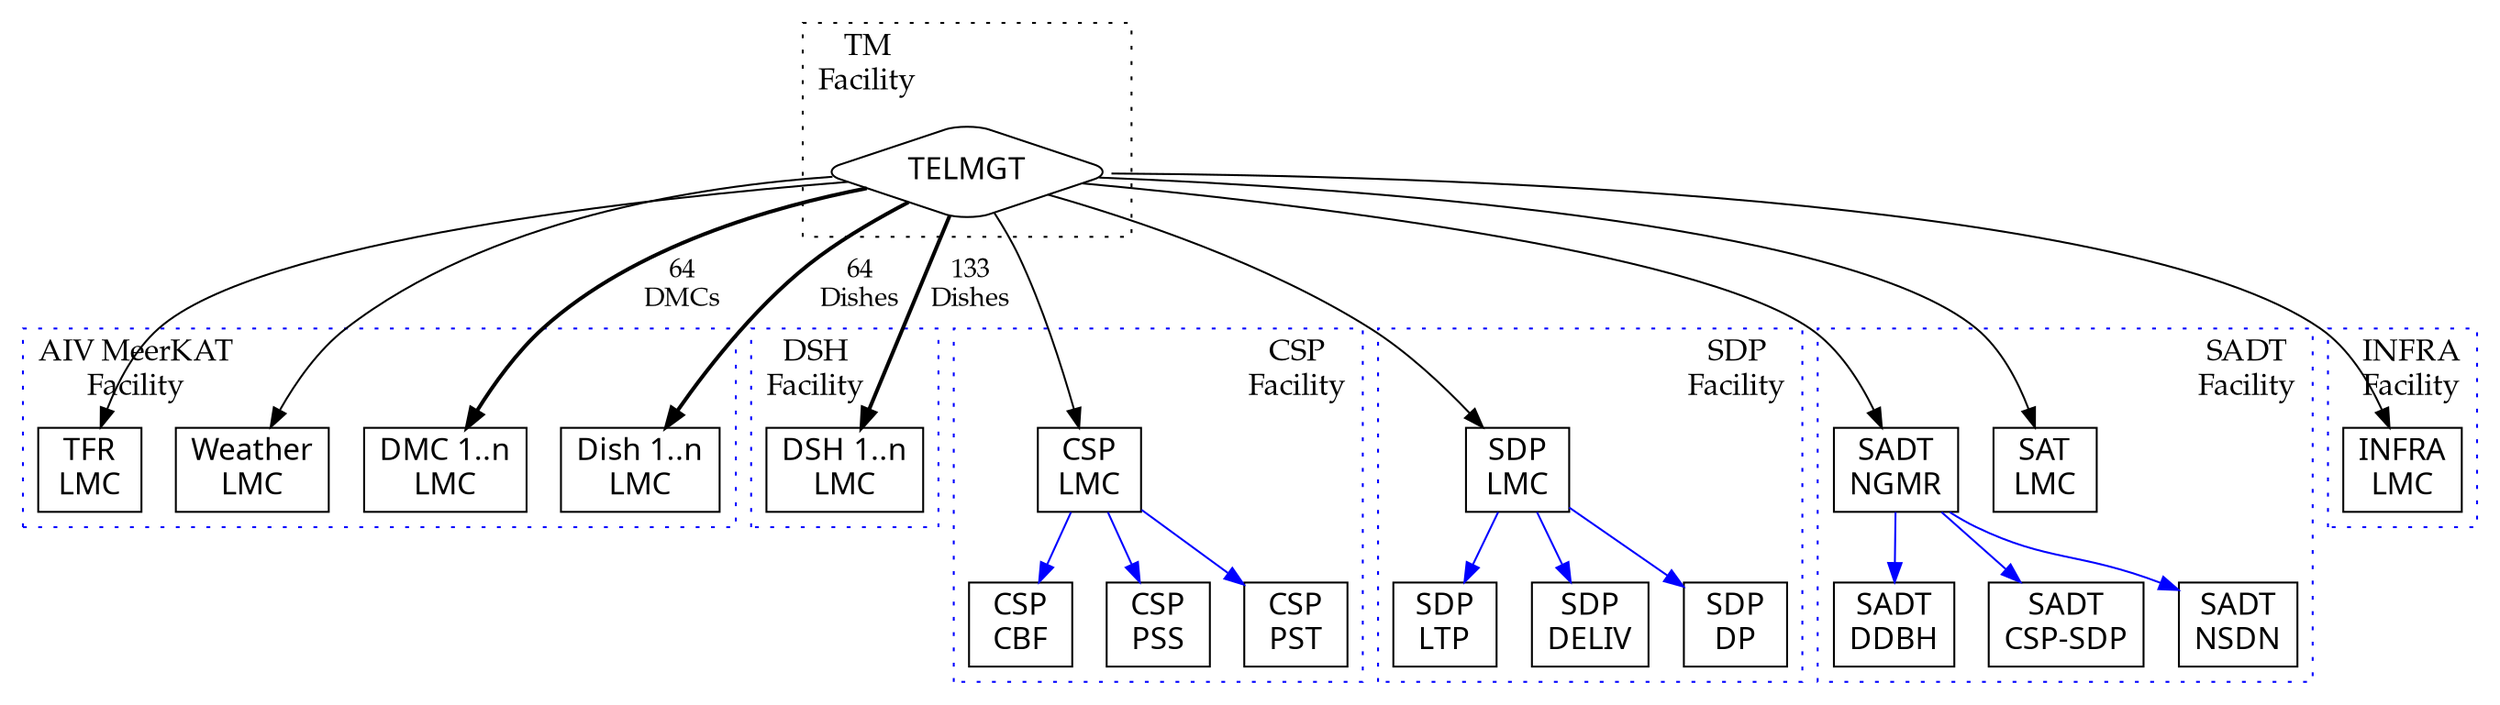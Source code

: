 digraph ControlHierarchy_Mid {
	//label="SKA1-Mid Telescope Control Hierarchy"
	labeljust="l"
	labelloc="t"
	splines="true";
	fontname = Palatino;
	fontsize = 16;
	
	/* Entities */
	node [fontname="San Francisco Text", fontsize=16, shape=rect];
	edge [fontname="Palatino"]
	
	// AIV MeerKAT
	subgraph cluster_meerkat {
		edge [color=blue];
		
		MKTFR    [label="TFR\nLMC"];
		MKWeather[label="Weather\nLMC"];
		MKDMC   [label="DMC 1..n\nLMC"];
		MKDSH   [label="Dish 1..n\nLMC"];
		
		
		color = blue;
		style = dotted;
		labeljust="l";
		label="AIV MeerKAT\nFacility";
		
		{rank=same; MKDSH; MKDMC; MKTFR; MKWeather}
	}
	
	// DISH
	subgraph cluster_dish {
		edge [color=blue];
		
		DSH   [label="DSH 1..n\nLMC"];
		
		color = blue;
		style = dotted;
		labeljust="l";
		label="DSH\nFacility";
	}
	
	// CSP
	subgraph cluster_csp {
		edge [color=blue];
		
		CSPLMC [label="CSP\nLMC"];
		CBF    [label="CSP\nCBF"];
		PSS    [label="CSP\nPSS"];
		PST    [label="CSP\nPST"];
		
		CSPLMC -> CBF;
		CSPLMC -> PSS;
		CSPLMC -> PST;
		
		color = blue;
		style = dotted;
		labeljust="r";
		label = "CSP\nFacility"
	}
	
	// SDP
	subgraph cluster_sdp {
		edge [color=blue];
		
		SDPLMC [label="SDP\nLMC"];
		LTP    [label="SDP\nLTP"];
		DELIV  [label="SDP\nDELIV"];
		DP     [label="SDP\nDP"]
		
		SDPLMC -> DP;
		SDPLMC -> LTP;
		SDPLMC -> DELIV;
		
		color = blue;
		style = dotted;
		labeljust="r";
		label = "SDP\nFacility"
	}
	// SADT
	subgraph cluster_sadt {
		edge [color=blue];
		
		NMGR   [label="SADT\nNGMR"];
		DDBH   [label="SADT\nDDBH"];
		CSPSDP [label="SADT\nCSP-SDP"];
		NSDN   [label="SADT\nNSDN"];
		SATLMC [label="SAT\nLMC"];

		NMGR   -> DDBH;
		NMGR   -> CSPSDP;
		NMGR   -> NSDN;
	
		color = blue;
		style = dotted;
		labeljust="r";
		label = "SADT\nFacility"
	}
	
	// INFRA
	subgraph cluster_infra {
		
		INFRALMC  [label="INFRA\nLMC"];
	
		color = blue;
		style = dotted;
		labeljust="r";
		label = "INFRA\nFacility"
	}
	
	// TM
	subgraph cluster_5 {
		TELMGT [label="TELMGT", shape=diamond, style=rounded];
	
		color = black; style = dotted;
		label = "TM\nFacility"; 
	}
	
	/* Relationships */
	TELMGT -> DSH [label="133\nDishes", penwidth=2.0];
	
	TELMGT -> CSPLMC;
	TELMGT -> SDPLMC;
	TELMGT -> NMGR;
	TELMGT -> SATLMC;
	TELMGT -> INFRALMC;
	
	TELMGT -> MKWeather;
	TELMGT -> MKTFR;
	TELMGT -> MKDMC [label="64\nDMCs", penwidth=2.0];
	TELMGT -> MKDSH [label="64\nDishes", penwidth=2.0];

}

